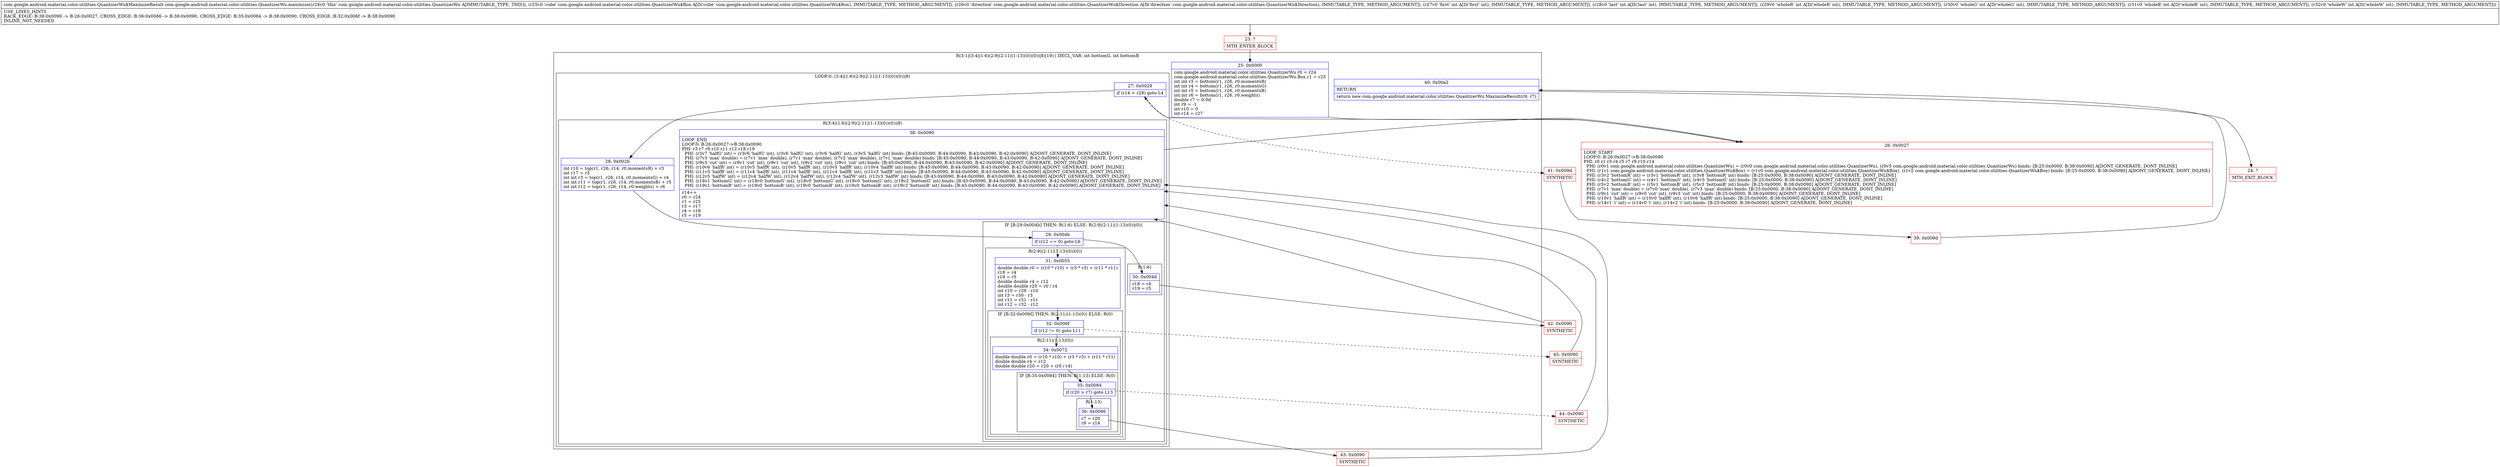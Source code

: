digraph "CFG forcom.google.android.material.color.utilities.QuantizerWu.maximize(Lcom\/google\/android\/material\/color\/utilities\/QuantizerWu$Box;Lcom\/google\/android\/material\/color\/utilities\/QuantizerWu$Direction;IIIIII)Lcom\/google\/android\/material\/color\/utilities\/QuantizerWu$MaximizeResult;" {
subgraph cluster_Region_235407324 {
label = "R(3:1|(3:4|(1:6)(2:9|(2:11|(1:13)(0))(0))|8)|19) | DECL_VAR: int bottomG, int bottomB\l";
node [shape=record,color=blue];
Node_25 [shape=record,label="{25\:\ 0x0000|com.google.android.material.color.utilities.QuantizerWu r0 = r24\lcom.google.android.material.color.utilities.QuantizerWu.Box r1 = r25\lint int r3 = bottom(r1, r26, r0.momentsR)\lint int r4 = bottom(r1, r26, r0.momentsG)\lint int r5 = bottom(r1, r26, r0.momentsB)\lint int r6 = bottom(r1, r26, r0.weights)\ldouble r7 = 0.0d\lint r9 = \-1\lint r10 = 0\lint r14 = r27\l}"];
subgraph cluster_LoopRegion_15324004 {
label = "LOOP:0: (3:4|(1:6)(2:9|(2:11|(1:13)(0))(0))|8)";
node [shape=record,color=blue];
Node_27 [shape=record,label="{27\:\ 0x0029|if (r14 \< r28) goto L4\l}"];
subgraph cluster_Region_856869064 {
label = "R(3:4|(1:6)(2:9|(2:11|(1:13)(0))(0))|8)";
node [shape=record,color=blue];
Node_28 [shape=record,label="{28\:\ 0x002b|int r10 = top(r1, r26, r14, r0.momentsR) + r3\lint r17 = r3\lint int r3 = top(r1, r26, r14, r0.momentsG) + r4\lint int r11 = top(r1, r26, r14, r0.momentsB) + r5\lint int r12 = top(r1, r26, r14, r0.weights) + r6\l}"];
subgraph cluster_IfRegion_1580724505 {
label = "IF [B:29:0x004b] THEN: R(1:6) ELSE: R(2:9|(2:11|(1:13)(0))(0))";
node [shape=record,color=blue];
Node_29 [shape=record,label="{29\:\ 0x004b|if (r12 == 0) goto L6\l}"];
subgraph cluster_Region_1024471062 {
label = "R(1:6)";
node [shape=record,color=blue];
Node_30 [shape=record,label="{30\:\ 0x004d|r18 = r4\lr19 = r5\l}"];
}
subgraph cluster_Region_32170820 {
label = "R(2:9|(2:11|(1:13)(0))(0))";
node [shape=record,color=blue];
Node_31 [shape=record,label="{31\:\ 0x0055|double double r0 = (r10 * r10) + (r3 * r3) + (r11 * r11)\lr18 = r4\lr19 = r5\ldouble double r4 = r12\ldouble double r20 = r0 \/ r4\lint r10 = r29 \- r10\lint r3 = r30 \- r3\lint r11 = r31 \- r11\lint r12 = r32 \- r12\l}"];
subgraph cluster_IfRegion_731828552 {
label = "IF [B:32:0x006f] THEN: R(2:11|(1:13)(0)) ELSE: R(0)";
node [shape=record,color=blue];
Node_32 [shape=record,label="{32\:\ 0x006f|if (r12 != 0) goto L11\l}"];
subgraph cluster_Region_1448077866 {
label = "R(2:11|(1:13)(0))";
node [shape=record,color=blue];
Node_34 [shape=record,label="{34\:\ 0x0072|double double r0 = (r10 * r10) + (r3 * r3) + (r11 * r11)\ldouble double r4 = r12\ldouble double r20 = r20 + (r0 \/ r4)\l}"];
subgraph cluster_IfRegion_1784932336 {
label = "IF [B:35:0x0084] THEN: R(1:13) ELSE: R(0)";
node [shape=record,color=blue];
Node_35 [shape=record,label="{35\:\ 0x0084|if (r20 \> r7) goto L13\l}"];
subgraph cluster_Region_1334981186 {
label = "R(1:13)";
node [shape=record,color=blue];
Node_36 [shape=record,label="{36\:\ 0x0086|r7 = r20\lr9 = r14\l}"];
}
subgraph cluster_Region_2091935717 {
label = "R(0)";
node [shape=record,color=blue];
}
}
}
subgraph cluster_Region_1603918825 {
label = "R(0)";
node [shape=record,color=blue];
}
}
}
}
Node_38 [shape=record,label="{38\:\ 0x0090|LOOP_END\lLOOP:0: B:26:0x0027\-\>B:38:0x0090\lPHI: r3 r7 r9 r10 r11 r12 r18 r19 \l  PHI: (r3v7 'halfG' int) = (r3v6 'halfG' int), (r3v6 'halfG' int), (r3v6 'halfG' int), (r3v5 'halfG' int) binds: [B:45:0x0090, B:44:0x0090, B:43:0x0090, B:42:0x0090] A[DONT_GENERATE, DONT_INLINE]\l  PHI: (r7v3 'max' double) = (r7v1 'max' double), (r7v1 'max' double), (r7v2 'max' double), (r7v1 'max' double) binds: [B:45:0x0090, B:44:0x0090, B:43:0x0090, B:42:0x0090] A[DONT_GENERATE, DONT_INLINE]\l  PHI: (r9v3 'cut' int) = (r9v1 'cut' int), (r9v1 'cut' int), (r9v2 'cut' int), (r9v1 'cut' int) binds: [B:45:0x0090, B:44:0x0090, B:43:0x0090, B:42:0x0090] A[DONT_GENERATE, DONT_INLINE]\l  PHI: (r10v6 'halfR' int) = (r10v5 'halfR' int), (r10v5 'halfR' int), (r10v5 'halfR' int), (r10v4 'halfR' int) binds: [B:45:0x0090, B:44:0x0090, B:43:0x0090, B:42:0x0090] A[DONT_GENERATE, DONT_INLINE]\l  PHI: (r11v5 'halfB' int) = (r11v4 'halfB' int), (r11v4 'halfB' int), (r11v4 'halfB' int), (r11v3 'halfB' int) binds: [B:45:0x0090, B:44:0x0090, B:43:0x0090, B:42:0x0090] A[DONT_GENERATE, DONT_INLINE]\l  PHI: (r12v5 'halfW' int) = (r12v4 'halfW' int), (r12v4 'halfW' int), (r12v4 'halfW' int), (r12v3 'halfW' int) binds: [B:45:0x0090, B:44:0x0090, B:43:0x0090, B:42:0x0090] A[DONT_GENERATE, DONT_INLINE]\l  PHI: (r18v1 'bottomG' int) = (r18v0 'bottomG' int), (r18v0 'bottomG' int), (r18v0 'bottomG' int), (r18v2 'bottomG' int) binds: [B:45:0x0090, B:44:0x0090, B:43:0x0090, B:42:0x0090] A[DONT_GENERATE, DONT_INLINE]\l  PHI: (r19v1 'bottomB' int) = (r19v0 'bottomB' int), (r19v0 'bottomB' int), (r19v0 'bottomB' int), (r19v2 'bottomB' int) binds: [B:45:0x0090, B:44:0x0090, B:43:0x0090, B:42:0x0090] A[DONT_GENERATE, DONT_INLINE]\l|r14++\lr0 = r24\lr1 = r25\lr3 = r17\lr4 = r18\lr5 = r19\l}"];
}
}
Node_40 [shape=record,label="{40\:\ 0x00a2|RETURN\l|return new com.google.android.material.color.utilities.QuantizerWu.MaximizeResult(r9, r7)\l}"];
}
Node_23 [shape=record,color=red,label="{23\:\ ?|MTH_ENTER_BLOCK\l}"];
Node_26 [shape=record,color=red,label="{26\:\ 0x0027|LOOP_START\lLOOP:0: B:26:0x0027\-\>B:38:0x0090\lPHI: r0 r1 r3 r4 r5 r7 r9 r10 r14 \l  PHI: (r0v1 com.google.android.material.color.utilities.QuantizerWu) = (r0v0 com.google.android.material.color.utilities.QuantizerWu), (r0v5 com.google.android.material.color.utilities.QuantizerWu) binds: [B:25:0x0000, B:38:0x0090] A[DONT_GENERATE, DONT_INLINE]\l  PHI: (r1v1 com.google.android.material.color.utilities.QuantizerWu$Box) = (r1v0 com.google.android.material.color.utilities.QuantizerWu$Box), (r1v2 com.google.android.material.color.utilities.QuantizerWu$Box) binds: [B:25:0x0000, B:38:0x0090] A[DONT_GENERATE, DONT_INLINE]\l  PHI: (r3v2 'bottomR' int) = (r3v1 'bottomR' int), (r3v8 'bottomR' int) binds: [B:25:0x0000, B:38:0x0090] A[DONT_GENERATE, DONT_INLINE]\l  PHI: (r4v2 'bottomG' int) = (r4v1 'bottomG' int), (r4v5 'bottomG' int) binds: [B:25:0x0000, B:38:0x0090] A[DONT_GENERATE, DONT_INLINE]\l  PHI: (r5v2 'bottomB' int) = (r5v1 'bottomB' int), (r5v3 'bottomB' int) binds: [B:25:0x0000, B:38:0x0090] A[DONT_GENERATE, DONT_INLINE]\l  PHI: (r7v1 'max' double) = (r7v0 'max' double), (r7v3 'max' double) binds: [B:25:0x0000, B:38:0x0090] A[DONT_GENERATE, DONT_INLINE]\l  PHI: (r9v1 'cut' int) = (r9v0 'cut' int), (r9v3 'cut' int) binds: [B:25:0x0000, B:38:0x0090] A[DONT_GENERATE, DONT_INLINE]\l  PHI: (r10v1 'halfR' int) = (r10v0 'halfR' int), (r10v6 'halfR' int) binds: [B:25:0x0000, B:38:0x0090] A[DONT_GENERATE, DONT_INLINE]\l  PHI: (r14v1 'i' int) = (r14v0 'i' int), (r14v2 'i' int) binds: [B:25:0x0000, B:38:0x0090] A[DONT_GENERATE, DONT_INLINE]\l}"];
Node_42 [shape=record,color=red,label="{42\:\ 0x0090|SYNTHETIC\l}"];
Node_43 [shape=record,color=red,label="{43\:\ 0x0090|SYNTHETIC\l}"];
Node_44 [shape=record,color=red,label="{44\:\ 0x0090|SYNTHETIC\l}"];
Node_45 [shape=record,color=red,label="{45\:\ 0x0090|SYNTHETIC\l}"];
Node_41 [shape=record,color=red,label="{41\:\ 0x009d|SYNTHETIC\l}"];
Node_39 [shape=record,color=red,label="{39\:\ 0x009d}"];
Node_24 [shape=record,color=red,label="{24\:\ ?|MTH_EXIT_BLOCK\l}"];
MethodNode[shape=record,label="{com.google.android.material.color.utilities.QuantizerWu$MaximizeResult com.google.android.material.color.utilities.QuantizerWu.maximize((r24v0 'this' com.google.android.material.color.utilities.QuantizerWu A[IMMUTABLE_TYPE, THIS]), (r25v0 'cube' com.google.android.material.color.utilities.QuantizerWu$Box A[D('cube' com.google.android.material.color.utilities.QuantizerWu$Box), IMMUTABLE_TYPE, METHOD_ARGUMENT]), (r26v0 'direction' com.google.android.material.color.utilities.QuantizerWu$Direction A[D('direction' com.google.android.material.color.utilities.QuantizerWu$Direction), IMMUTABLE_TYPE, METHOD_ARGUMENT]), (r27v0 'first' int A[D('first' int), IMMUTABLE_TYPE, METHOD_ARGUMENT]), (r28v0 'last' int A[D('last' int), IMMUTABLE_TYPE, METHOD_ARGUMENT]), (r29v0 'wholeR' int A[D('wholeR' int), IMMUTABLE_TYPE, METHOD_ARGUMENT]), (r30v0 'wholeG' int A[D('wholeG' int), IMMUTABLE_TYPE, METHOD_ARGUMENT]), (r31v0 'wholeB' int A[D('wholeB' int), IMMUTABLE_TYPE, METHOD_ARGUMENT]), (r32v0 'wholeW' int A[D('wholeW' int), IMMUTABLE_TYPE, METHOD_ARGUMENT]))  | USE_LINES_HINTS\lBACK_EDGE: B:38:0x0090 \-\> B:26:0x0027, CROSS_EDGE: B:36:0x0086 \-\> B:38:0x0090, CROSS_EDGE: B:35:0x0084 \-\> B:38:0x0090, CROSS_EDGE: B:32:0x006f \-\> B:38:0x0090\lINLINE_NOT_NEEDED\l}"];
MethodNode -> Node_23;Node_25 -> Node_26;
Node_27 -> Node_28;
Node_27 -> Node_41[style=dashed];
Node_28 -> Node_29;
Node_29 -> Node_30;
Node_29 -> Node_31[style=dashed];
Node_30 -> Node_42;
Node_31 -> Node_32;
Node_32 -> Node_34;
Node_32 -> Node_45[style=dashed];
Node_34 -> Node_35;
Node_35 -> Node_36;
Node_35 -> Node_44[style=dashed];
Node_36 -> Node_43;
Node_38 -> Node_26;
Node_40 -> Node_24;
Node_23 -> Node_25;
Node_26 -> Node_27;
Node_42 -> Node_38;
Node_43 -> Node_38;
Node_44 -> Node_38;
Node_45 -> Node_38;
Node_41 -> Node_39;
Node_39 -> Node_40;
}

